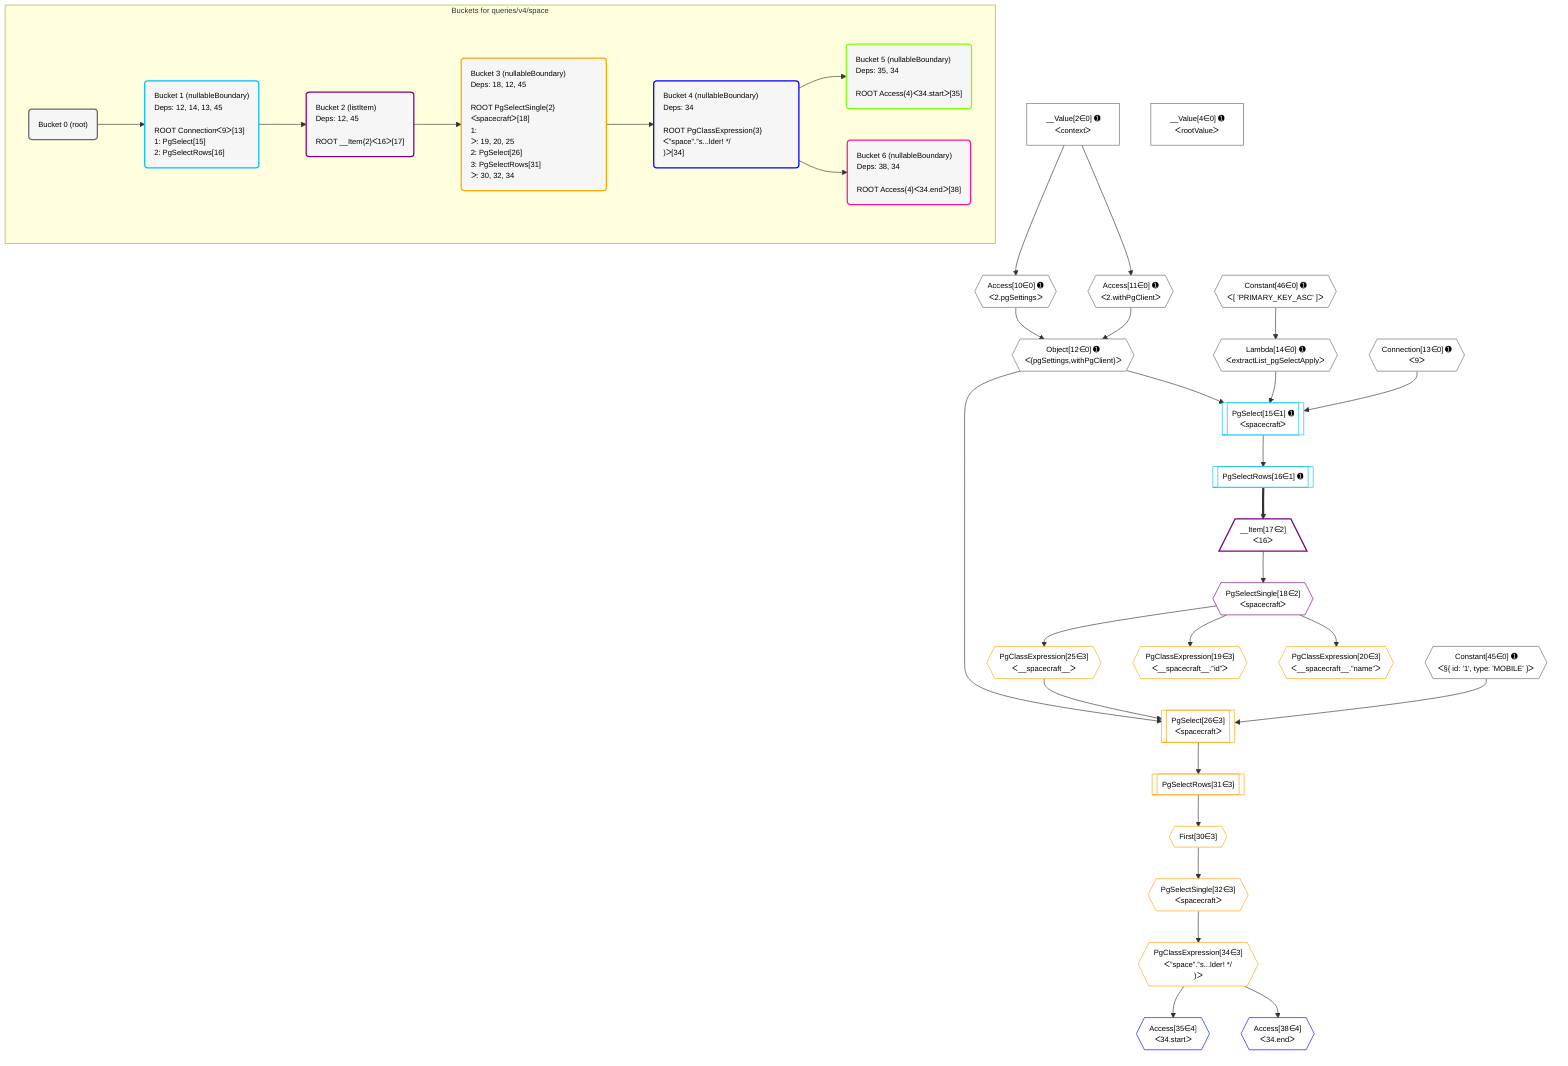 %%{init: {'themeVariables': { 'fontSize': '12px'}}}%%
graph TD
    classDef path fill:#eee,stroke:#000,color:#000
    classDef plan fill:#fff,stroke-width:1px,color:#000
    classDef itemplan fill:#fff,stroke-width:2px,color:#000
    classDef unbatchedplan fill:#dff,stroke-width:1px,color:#000
    classDef sideeffectplan fill:#fcc,stroke-width:2px,color:#000
    classDef bucket fill:#f6f6f6,color:#000,stroke-width:2px,text-align:left


    %% plan dependencies
    Object12{{"Object[12∈0] ➊<br />ᐸ{pgSettings,withPgClient}ᐳ"}}:::plan
    Access10{{"Access[10∈0] ➊<br />ᐸ2.pgSettingsᐳ"}}:::plan
    Access11{{"Access[11∈0] ➊<br />ᐸ2.withPgClientᐳ"}}:::plan
    Access10 & Access11 --> Object12
    __Value2["__Value[2∈0] ➊<br />ᐸcontextᐳ"]:::plan
    __Value2 --> Access10
    __Value2 --> Access11
    Lambda14{{"Lambda[14∈0] ➊<br />ᐸextractList_pgSelectApplyᐳ"}}:::plan
    Constant46{{"Constant[46∈0] ➊<br />ᐸ[ 'PRIMARY_KEY_ASC' ]ᐳ"}}:::plan
    Constant46 --> Lambda14
    __Value4["__Value[4∈0] ➊<br />ᐸrootValueᐳ"]:::plan
    Connection13{{"Connection[13∈0] ➊<br />ᐸ9ᐳ"}}:::plan
    Constant45{{"Constant[45∈0] ➊<br />ᐸ§{ id: '1', type: 'MOBILE' }ᐳ"}}:::plan
    PgSelect15[["PgSelect[15∈1] ➊<br />ᐸspacecraftᐳ"]]:::plan
    Object12 & Lambda14 & Connection13 --> PgSelect15
    PgSelectRows16[["PgSelectRows[16∈1] ➊"]]:::plan
    PgSelect15 --> PgSelectRows16
    __Item17[/"__Item[17∈2]<br />ᐸ16ᐳ"\]:::itemplan
    PgSelectRows16 ==> __Item17
    PgSelectSingle18{{"PgSelectSingle[18∈2]<br />ᐸspacecraftᐳ"}}:::plan
    __Item17 --> PgSelectSingle18
    PgSelect26[["PgSelect[26∈3]<br />ᐸspacecraftᐳ"]]:::plan
    PgClassExpression25{{"PgClassExpression[25∈3]<br />ᐸ__spacecraft__ᐳ"}}:::plan
    Object12 & PgClassExpression25 & Constant45 --> PgSelect26
    PgClassExpression19{{"PgClassExpression[19∈3]<br />ᐸ__spacecraft__.”id”ᐳ"}}:::plan
    PgSelectSingle18 --> PgClassExpression19
    PgClassExpression20{{"PgClassExpression[20∈3]<br />ᐸ__spacecraft__.”name”ᐳ"}}:::plan
    PgSelectSingle18 --> PgClassExpression20
    PgSelectSingle18 --> PgClassExpression25
    First30{{"First[30∈3]"}}:::plan
    PgSelectRows31[["PgSelectRows[31∈3]"]]:::plan
    PgSelectRows31 --> First30
    PgSelect26 --> PgSelectRows31
    PgSelectSingle32{{"PgSelectSingle[32∈3]<br />ᐸspacecraftᐳ"}}:::plan
    First30 --> PgSelectSingle32
    PgClassExpression34{{"PgClassExpression[34∈3]<br />ᐸ”space”.”s...lder! */<br />)ᐳ"}}:::plan
    PgSelectSingle32 --> PgClassExpression34
    Access35{{"Access[35∈4]<br />ᐸ34.startᐳ"}}:::plan
    PgClassExpression34 --> Access35
    Access38{{"Access[38∈4]<br />ᐸ34.endᐳ"}}:::plan
    PgClassExpression34 --> Access38

    %% define steps

    subgraph "Buckets for queries/v4/space"
    Bucket0("Bucket 0 (root)"):::bucket
    classDef bucket0 stroke:#696969
    class Bucket0,__Value2,__Value4,Access10,Access11,Object12,Connection13,Lambda14,Constant45,Constant46 bucket0
    Bucket1("Bucket 1 (nullableBoundary)<br />Deps: 12, 14, 13, 45<br /><br />ROOT Connectionᐸ9ᐳ[13]<br />1: PgSelect[15]<br />2: PgSelectRows[16]"):::bucket
    classDef bucket1 stroke:#00bfff
    class Bucket1,PgSelect15,PgSelectRows16 bucket1
    Bucket2("Bucket 2 (listItem)<br />Deps: 12, 45<br /><br />ROOT __Item{2}ᐸ16ᐳ[17]"):::bucket
    classDef bucket2 stroke:#7f007f
    class Bucket2,__Item17,PgSelectSingle18 bucket2
    Bucket3("Bucket 3 (nullableBoundary)<br />Deps: 18, 12, 45<br /><br />ROOT PgSelectSingle{2}ᐸspacecraftᐳ[18]<br />1: <br />ᐳ: 19, 20, 25<br />2: PgSelect[26]<br />3: PgSelectRows[31]<br />ᐳ: 30, 32, 34"):::bucket
    classDef bucket3 stroke:#ffa500
    class Bucket3,PgClassExpression19,PgClassExpression20,PgClassExpression25,PgSelect26,First30,PgSelectRows31,PgSelectSingle32,PgClassExpression34 bucket3
    Bucket4("Bucket 4 (nullableBoundary)<br />Deps: 34<br /><br />ROOT PgClassExpression{3}ᐸ”space”.”s...lder! */<br />)ᐳ[34]"):::bucket
    classDef bucket4 stroke:#0000ff
    class Bucket4,Access35,Access38 bucket4
    Bucket5("Bucket 5 (nullableBoundary)<br />Deps: 35, 34<br /><br />ROOT Access{4}ᐸ34.startᐳ[35]"):::bucket
    classDef bucket5 stroke:#7fff00
    class Bucket5 bucket5
    Bucket6("Bucket 6 (nullableBoundary)<br />Deps: 38, 34<br /><br />ROOT Access{4}ᐸ34.endᐳ[38]"):::bucket
    classDef bucket6 stroke:#ff1493
    class Bucket6 bucket6
    Bucket0 --> Bucket1
    Bucket1 --> Bucket2
    Bucket2 --> Bucket3
    Bucket3 --> Bucket4
    Bucket4 --> Bucket5 & Bucket6
    end